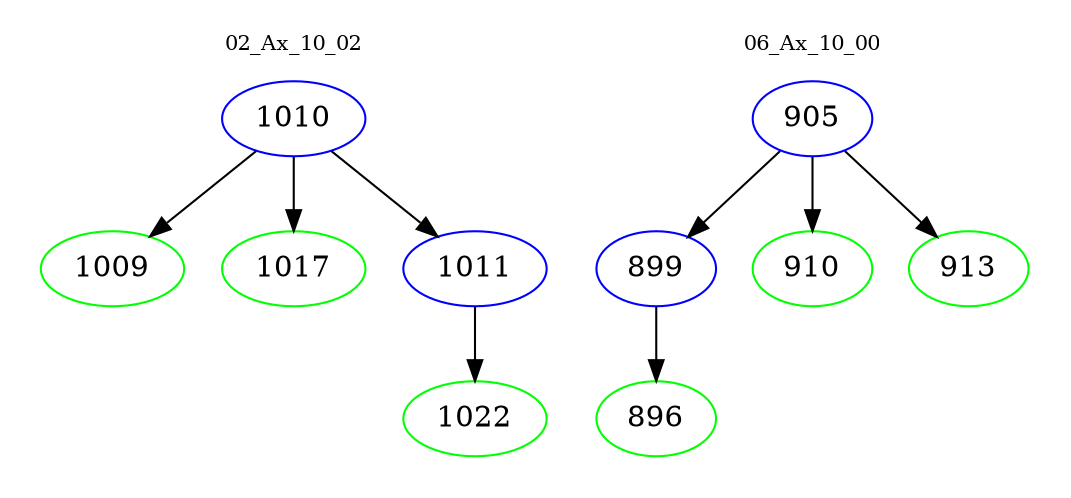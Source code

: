 digraph{
subgraph cluster_0 {
color = white
label = "02_Ax_10_02";
fontsize=10;
T0_1010 [label="1010", color="blue"]
T0_1010 -> T0_1009 [color="black"]
T0_1009 [label="1009", color="green"]
T0_1010 -> T0_1017 [color="black"]
T0_1017 [label="1017", color="green"]
T0_1010 -> T0_1011 [color="black"]
T0_1011 [label="1011", color="blue"]
T0_1011 -> T0_1022 [color="black"]
T0_1022 [label="1022", color="green"]
}
subgraph cluster_1 {
color = white
label = "06_Ax_10_00";
fontsize=10;
T1_905 [label="905", color="blue"]
T1_905 -> T1_899 [color="black"]
T1_899 [label="899", color="blue"]
T1_899 -> T1_896 [color="black"]
T1_896 [label="896", color="green"]
T1_905 -> T1_910 [color="black"]
T1_910 [label="910", color="green"]
T1_905 -> T1_913 [color="black"]
T1_913 [label="913", color="green"]
}
}
